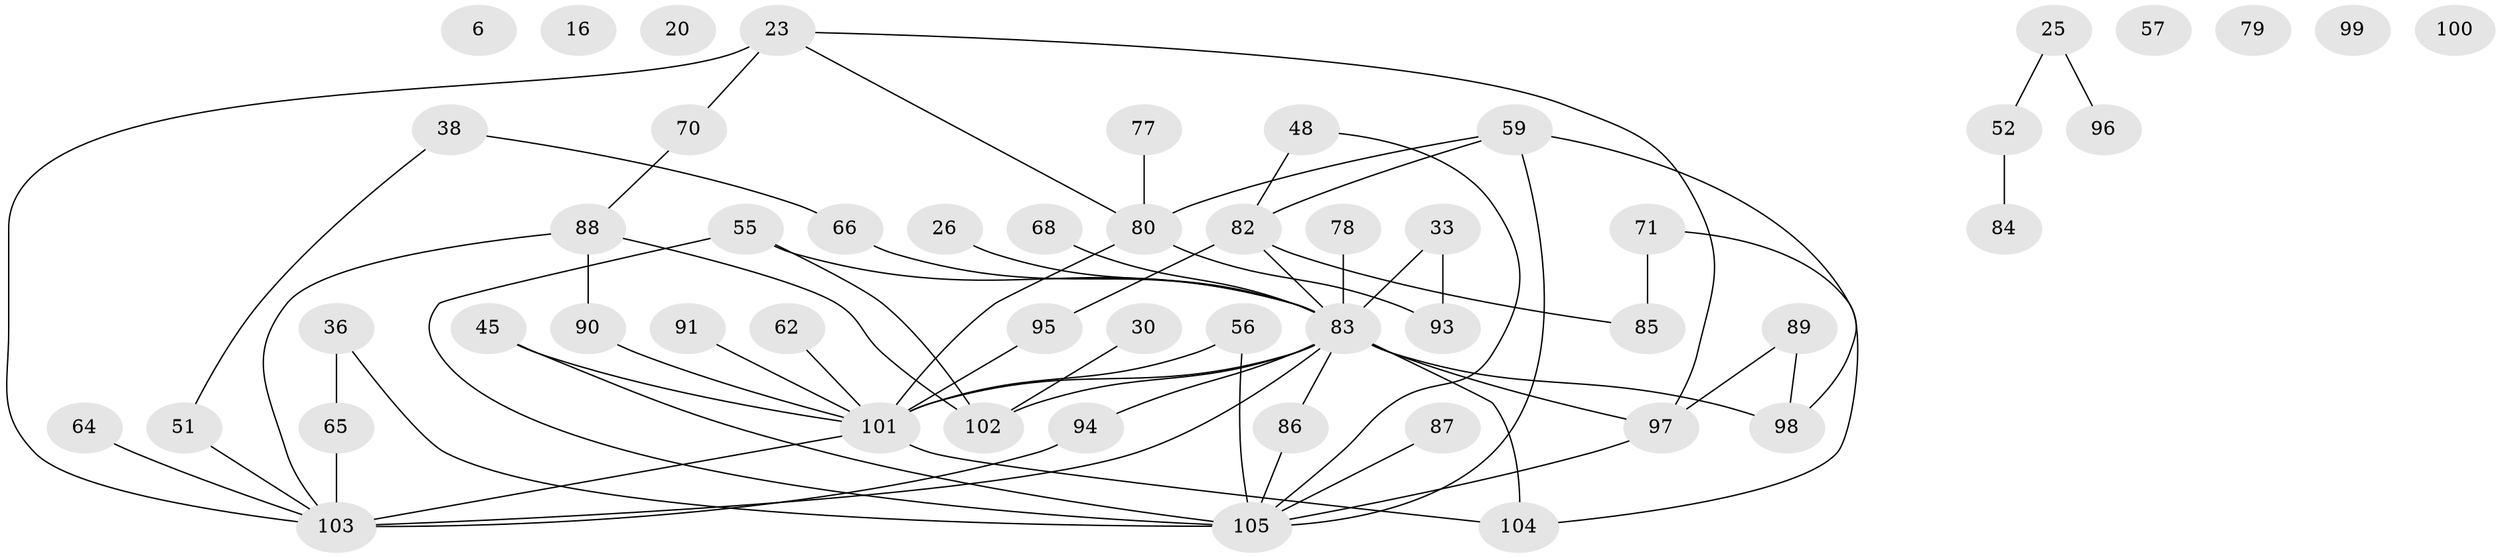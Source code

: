 // original degree distribution, {1: 0.14285714285714285, 3: 0.22857142857142856, 6: 0.02857142857142857, 4: 0.1523809523809524, 0: 0.06666666666666667, 2: 0.3142857142857143, 5: 0.05714285714285714, 7: 0.009523809523809525}
// Generated by graph-tools (version 1.1) at 2025/43/03/04/25 21:43:28]
// undirected, 52 vertices, 66 edges
graph export_dot {
graph [start="1"]
  node [color=gray90,style=filled];
  6;
  16;
  20;
  23;
  25;
  26;
  30;
  33;
  36;
  38;
  45;
  48;
  51;
  52;
  55 [super="+42"];
  56;
  57;
  59 [super="+18+53"];
  62;
  64;
  65 [super="+7"];
  66;
  68 [super="+43"];
  70;
  71;
  77;
  78;
  79;
  80 [super="+11+29+31+41+69+49"];
  82 [super="+75"];
  83 [super="+81+73"];
  84;
  85;
  86;
  87;
  88 [super="+5"];
  89;
  90;
  91 [super="+10"];
  93;
  94;
  95;
  96;
  97;
  98;
  99;
  100;
  101 [super="+92+74"];
  102;
  103 [super="+4+54"];
  104 [super="+37+76+72"];
  105 [super="+22+63"];
  23 -- 70;
  23 -- 97;
  23 -- 103;
  23 -- 80;
  25 -- 52;
  25 -- 96;
  26 -- 83;
  30 -- 102;
  33 -- 93;
  33 -- 83;
  36 -- 65;
  36 -- 105;
  38 -- 51;
  38 -- 66;
  45 -- 105;
  45 -- 101;
  48 -- 105;
  48 -- 82;
  51 -- 103;
  52 -- 84;
  55 -- 102 [weight=2];
  55 -- 105 [weight=2];
  55 -- 83 [weight=2];
  56 -- 105;
  56 -- 101;
  59 -- 98;
  59 -- 105;
  59 -- 82;
  59 -- 80;
  62 -- 101;
  64 -- 103;
  65 -- 103;
  66 -- 83;
  68 -- 83 [weight=2];
  70 -- 88;
  71 -- 85;
  71 -- 104;
  77 -- 80 [weight=2];
  78 -- 83;
  80 -- 93;
  80 -- 101 [weight=3];
  82 -- 85;
  82 -- 83 [weight=2];
  82 -- 95;
  83 -- 97;
  83 -- 98 [weight=2];
  83 -- 102 [weight=2];
  83 -- 103 [weight=2];
  83 -- 104 [weight=3];
  83 -- 86;
  83 -- 94;
  83 -- 101 [weight=2];
  86 -- 105;
  87 -- 105;
  88 -- 102;
  88 -- 103 [weight=2];
  88 -- 90;
  89 -- 97;
  89 -- 98;
  90 -- 101 [weight=2];
  91 -- 101;
  94 -- 103 [weight=2];
  95 -- 101;
  97 -- 105;
  101 -- 103;
  101 -- 104;
}
